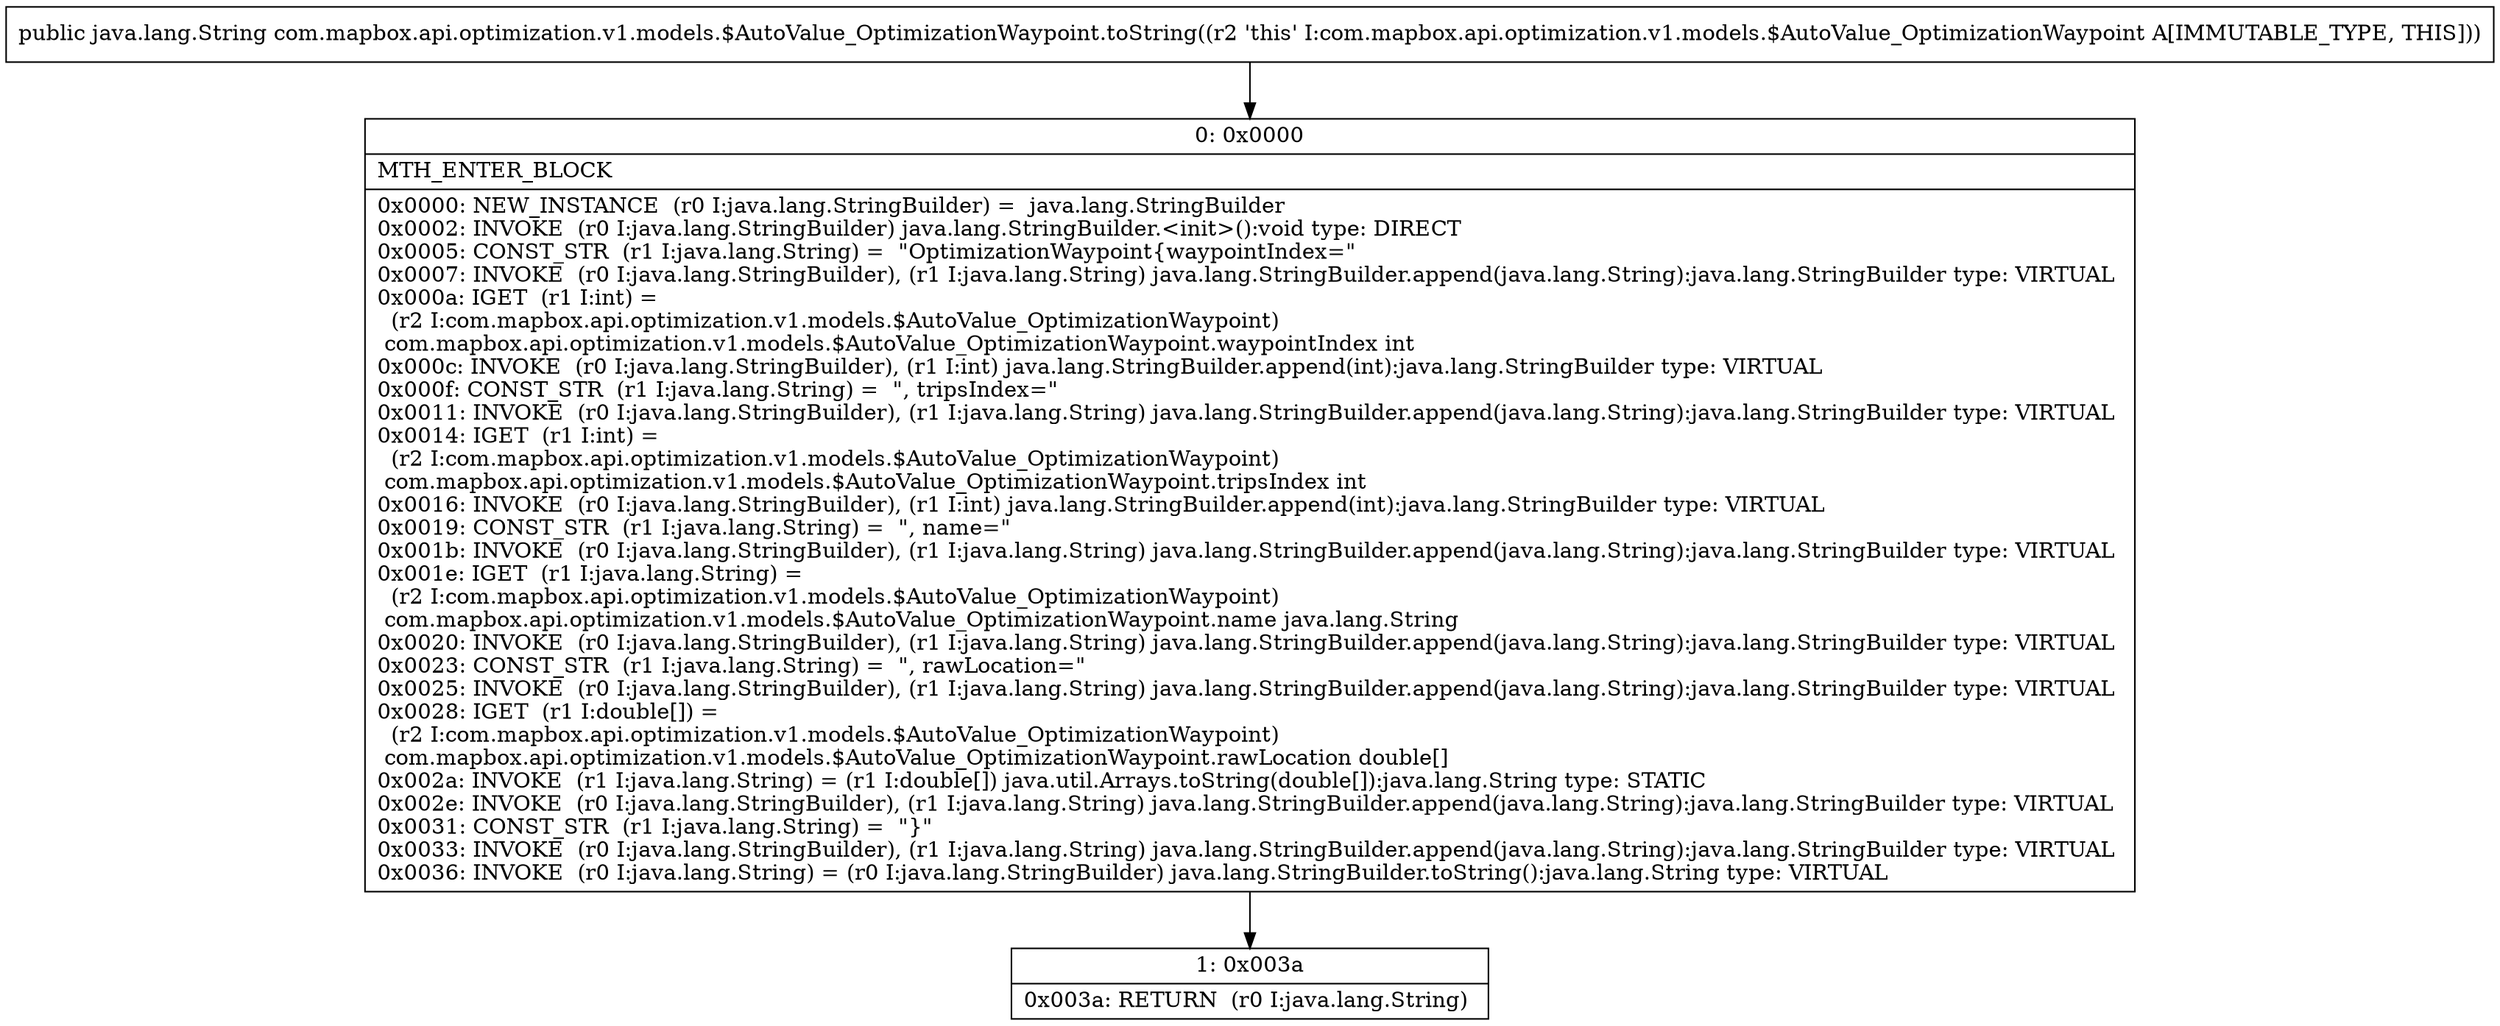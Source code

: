 digraph "CFG forcom.mapbox.api.optimization.v1.models.$AutoValue_OptimizationWaypoint.toString()Ljava\/lang\/String;" {
Node_0 [shape=record,label="{0\:\ 0x0000|MTH_ENTER_BLOCK\l|0x0000: NEW_INSTANCE  (r0 I:java.lang.StringBuilder) =  java.lang.StringBuilder \l0x0002: INVOKE  (r0 I:java.lang.StringBuilder) java.lang.StringBuilder.\<init\>():void type: DIRECT \l0x0005: CONST_STR  (r1 I:java.lang.String) =  \"OptimizationWaypoint\{waypointIndex=\" \l0x0007: INVOKE  (r0 I:java.lang.StringBuilder), (r1 I:java.lang.String) java.lang.StringBuilder.append(java.lang.String):java.lang.StringBuilder type: VIRTUAL \l0x000a: IGET  (r1 I:int) = \l  (r2 I:com.mapbox.api.optimization.v1.models.$AutoValue_OptimizationWaypoint)\l com.mapbox.api.optimization.v1.models.$AutoValue_OptimizationWaypoint.waypointIndex int \l0x000c: INVOKE  (r0 I:java.lang.StringBuilder), (r1 I:int) java.lang.StringBuilder.append(int):java.lang.StringBuilder type: VIRTUAL \l0x000f: CONST_STR  (r1 I:java.lang.String) =  \", tripsIndex=\" \l0x0011: INVOKE  (r0 I:java.lang.StringBuilder), (r1 I:java.lang.String) java.lang.StringBuilder.append(java.lang.String):java.lang.StringBuilder type: VIRTUAL \l0x0014: IGET  (r1 I:int) = \l  (r2 I:com.mapbox.api.optimization.v1.models.$AutoValue_OptimizationWaypoint)\l com.mapbox.api.optimization.v1.models.$AutoValue_OptimizationWaypoint.tripsIndex int \l0x0016: INVOKE  (r0 I:java.lang.StringBuilder), (r1 I:int) java.lang.StringBuilder.append(int):java.lang.StringBuilder type: VIRTUAL \l0x0019: CONST_STR  (r1 I:java.lang.String) =  \", name=\" \l0x001b: INVOKE  (r0 I:java.lang.StringBuilder), (r1 I:java.lang.String) java.lang.StringBuilder.append(java.lang.String):java.lang.StringBuilder type: VIRTUAL \l0x001e: IGET  (r1 I:java.lang.String) = \l  (r2 I:com.mapbox.api.optimization.v1.models.$AutoValue_OptimizationWaypoint)\l com.mapbox.api.optimization.v1.models.$AutoValue_OptimizationWaypoint.name java.lang.String \l0x0020: INVOKE  (r0 I:java.lang.StringBuilder), (r1 I:java.lang.String) java.lang.StringBuilder.append(java.lang.String):java.lang.StringBuilder type: VIRTUAL \l0x0023: CONST_STR  (r1 I:java.lang.String) =  \", rawLocation=\" \l0x0025: INVOKE  (r0 I:java.lang.StringBuilder), (r1 I:java.lang.String) java.lang.StringBuilder.append(java.lang.String):java.lang.StringBuilder type: VIRTUAL \l0x0028: IGET  (r1 I:double[]) = \l  (r2 I:com.mapbox.api.optimization.v1.models.$AutoValue_OptimizationWaypoint)\l com.mapbox.api.optimization.v1.models.$AutoValue_OptimizationWaypoint.rawLocation double[] \l0x002a: INVOKE  (r1 I:java.lang.String) = (r1 I:double[]) java.util.Arrays.toString(double[]):java.lang.String type: STATIC \l0x002e: INVOKE  (r0 I:java.lang.StringBuilder), (r1 I:java.lang.String) java.lang.StringBuilder.append(java.lang.String):java.lang.StringBuilder type: VIRTUAL \l0x0031: CONST_STR  (r1 I:java.lang.String) =  \"\}\" \l0x0033: INVOKE  (r0 I:java.lang.StringBuilder), (r1 I:java.lang.String) java.lang.StringBuilder.append(java.lang.String):java.lang.StringBuilder type: VIRTUAL \l0x0036: INVOKE  (r0 I:java.lang.String) = (r0 I:java.lang.StringBuilder) java.lang.StringBuilder.toString():java.lang.String type: VIRTUAL \l}"];
Node_1 [shape=record,label="{1\:\ 0x003a|0x003a: RETURN  (r0 I:java.lang.String) \l}"];
MethodNode[shape=record,label="{public java.lang.String com.mapbox.api.optimization.v1.models.$AutoValue_OptimizationWaypoint.toString((r2 'this' I:com.mapbox.api.optimization.v1.models.$AutoValue_OptimizationWaypoint A[IMMUTABLE_TYPE, THIS])) }"];
MethodNode -> Node_0;
Node_0 -> Node_1;
}

